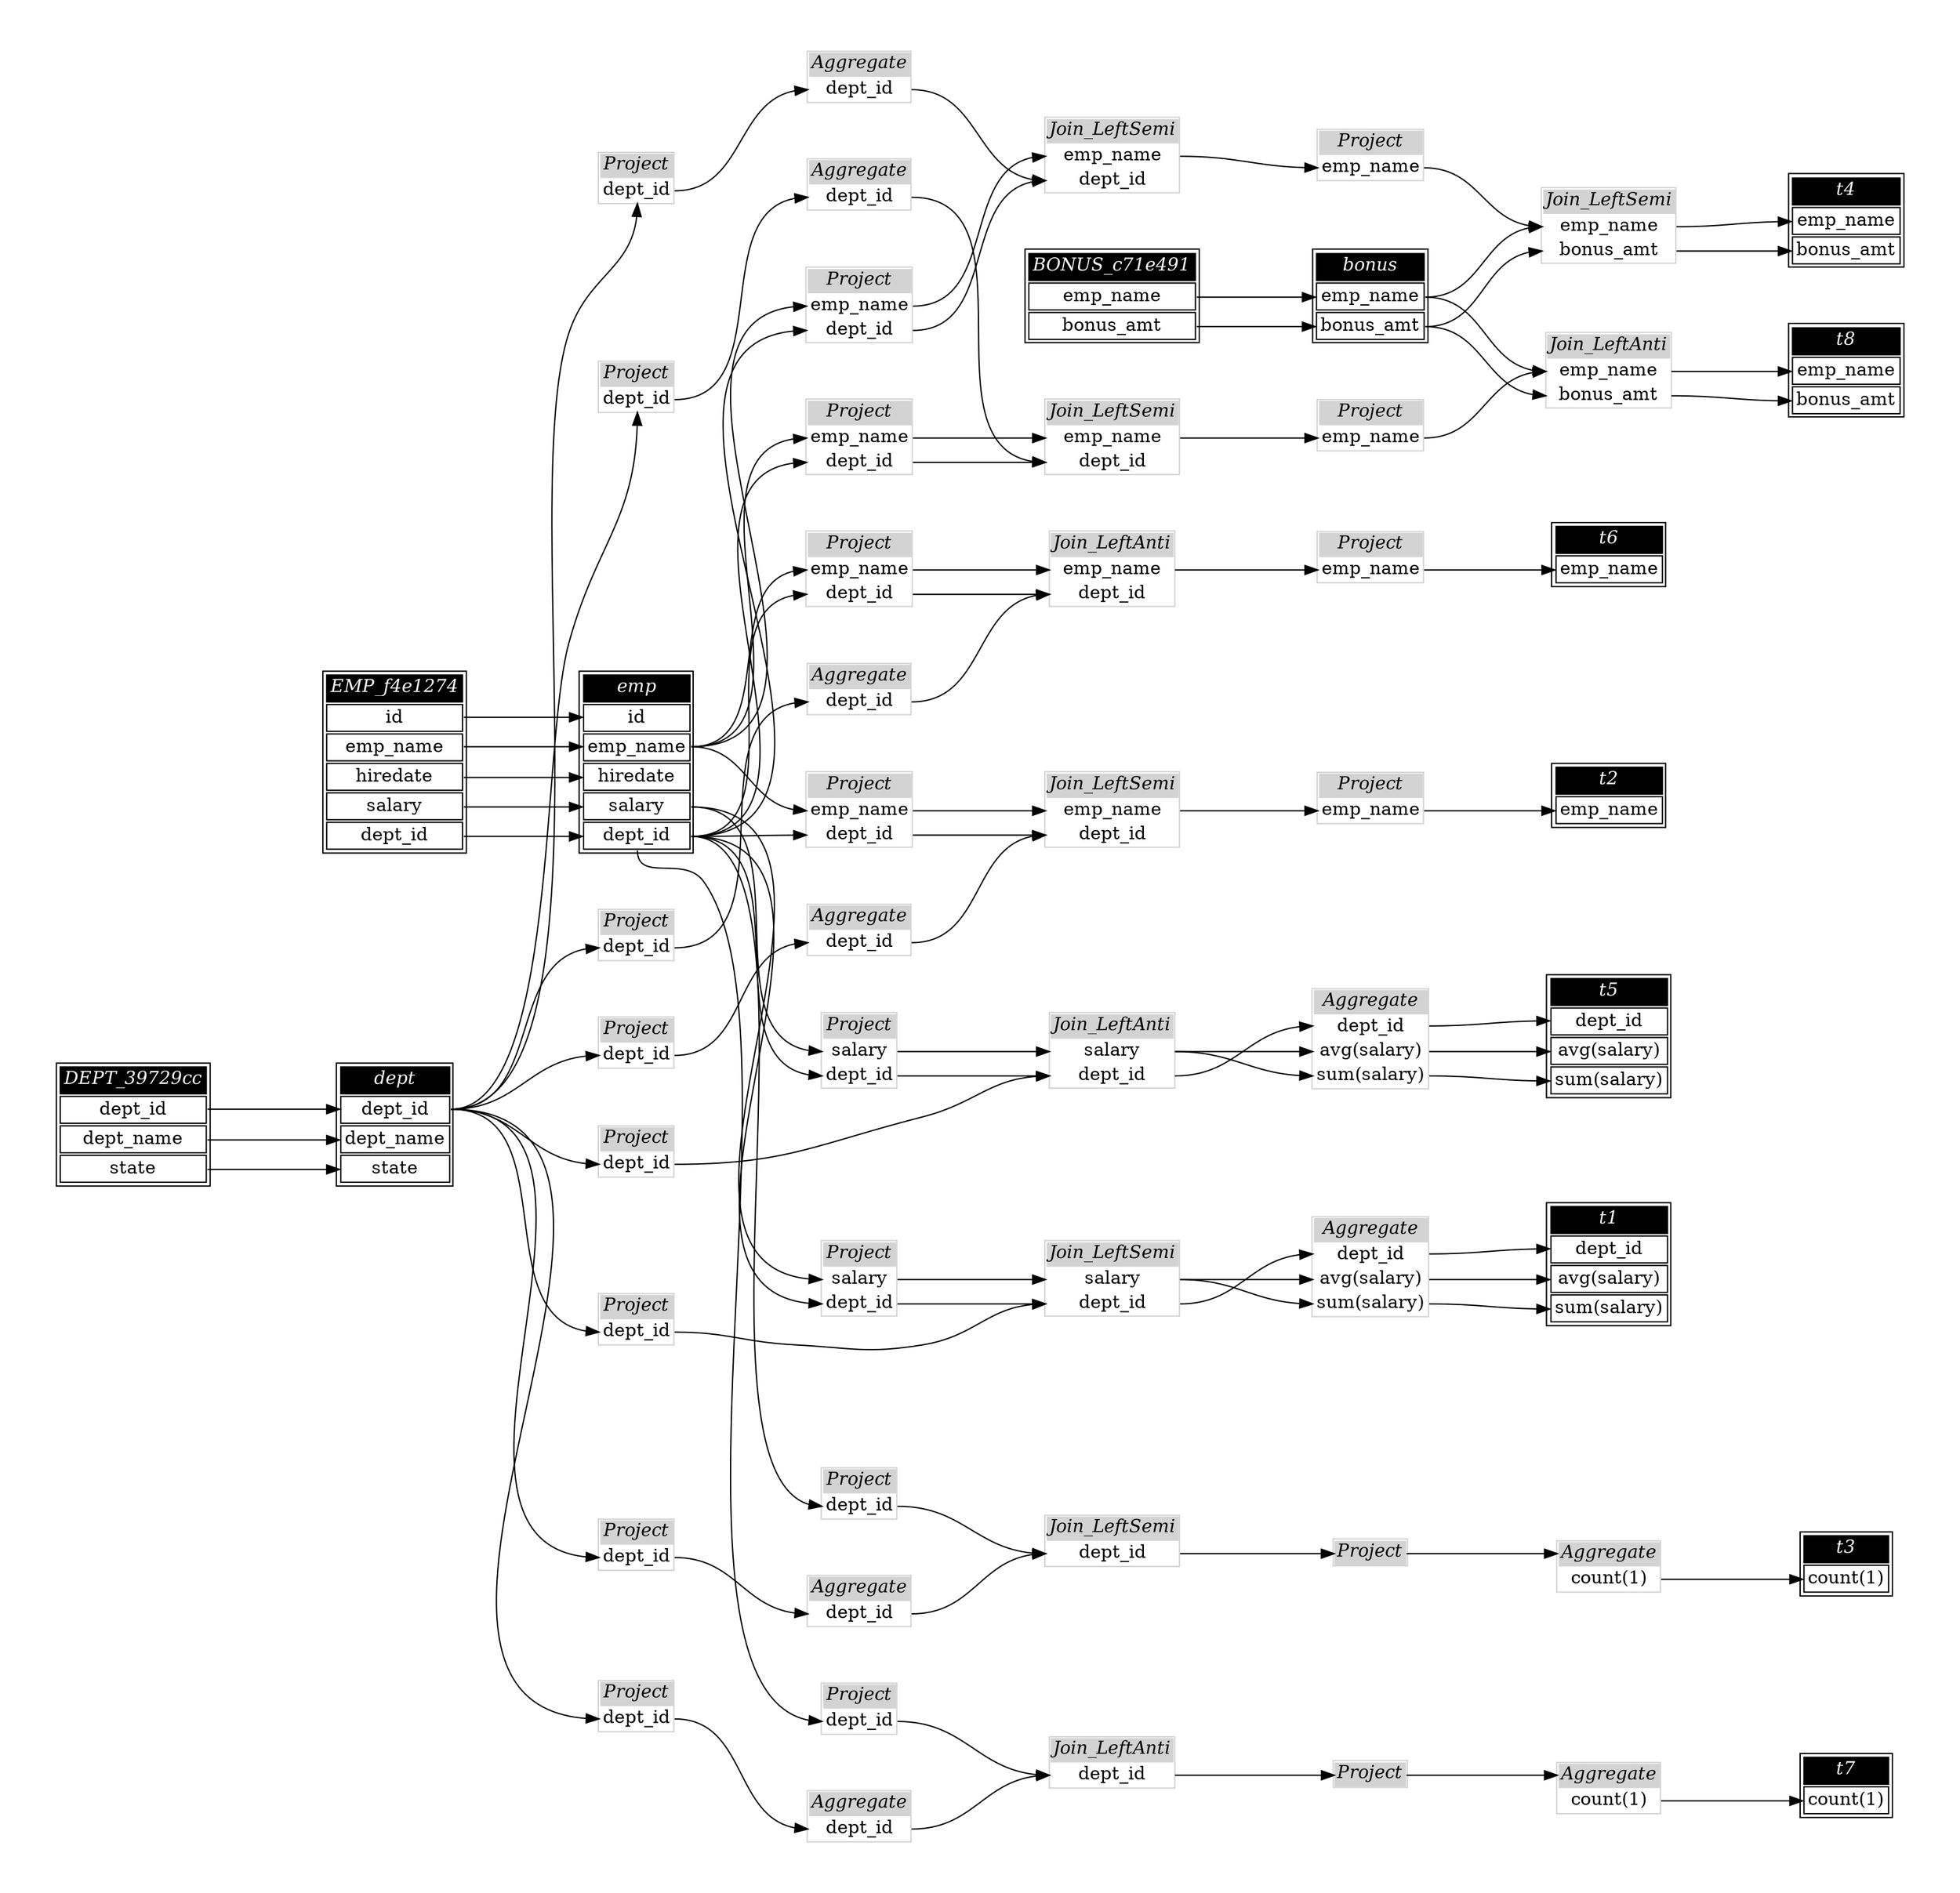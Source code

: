 // Automatically generated by SQLFlowTestSuite


digraph {
  graph [pad="0.5" nodesep="0.5" ranksep="1" fontname="Helvetica" rankdir=LR];
  node [shape=plaintext]

  
"Aggregate_0394432" [label=<
<table color="lightgray" border="1" cellborder="0" cellspacing="0">
  <tr><td bgcolor="lightgray" port="nodeName"><i>Aggregate</i></td></tr>
  <tr><td port="0">count(1)</td></tr>
</table>>];
     

"Aggregate_1be4d7c" [label=<
<table color="lightgray" border="1" cellborder="0" cellspacing="0">
  <tr><td bgcolor="lightgray" port="nodeName"><i>Aggregate</i></td></tr>
  <tr><td port="0">dept_id</td></tr>
</table>>];
     

"Aggregate_5ae05dd" [label=<
<table color="lightgray" border="1" cellborder="0" cellspacing="0">
  <tr><td bgcolor="lightgray" port="nodeName"><i>Aggregate</i></td></tr>
  <tr><td port="0">dept_id</td></tr>
</table>>];
     

"Aggregate_9ccdb8c" [label=<
<table color="lightgray" border="1" cellborder="0" cellspacing="0">
  <tr><td bgcolor="lightgray" port="nodeName"><i>Aggregate</i></td></tr>
  <tr><td port="0">count(1)</td></tr>
</table>>];
     

"Aggregate_9d0b82b" [label=<
<table color="lightgray" border="1" cellborder="0" cellspacing="0">
  <tr><td bgcolor="lightgray" port="nodeName"><i>Aggregate</i></td></tr>
  <tr><td port="0">dept_id</td></tr>
</table>>];
     

"Aggregate_c89735f" [label=<
<table color="lightgray" border="1" cellborder="0" cellspacing="0">
  <tr><td bgcolor="lightgray" port="nodeName"><i>Aggregate</i></td></tr>
  <tr><td port="0">dept_id</td></tr>
<tr><td port="1">avg(salary)</td></tr>
<tr><td port="2">sum(salary)</td></tr>
</table>>];
     

"Aggregate_cb3d3d2" [label=<
<table color="lightgray" border="1" cellborder="0" cellspacing="0">
  <tr><td bgcolor="lightgray" port="nodeName"><i>Aggregate</i></td></tr>
  <tr><td port="0">dept_id</td></tr>
</table>>];
     

"Aggregate_cce65b3" [label=<
<table color="lightgray" border="1" cellborder="0" cellspacing="0">
  <tr><td bgcolor="lightgray" port="nodeName"><i>Aggregate</i></td></tr>
  <tr><td port="0">dept_id</td></tr>
</table>>];
     

"Aggregate_ef54eea" [label=<
<table color="lightgray" border="1" cellborder="0" cellspacing="0">
  <tr><td bgcolor="lightgray" port="nodeName"><i>Aggregate</i></td></tr>
  <tr><td port="0">dept_id</td></tr>
</table>>];
     

"Aggregate_feb003b" [label=<
<table color="lightgray" border="1" cellborder="0" cellspacing="0">
  <tr><td bgcolor="lightgray" port="nodeName"><i>Aggregate</i></td></tr>
  <tr><td port="0">dept_id</td></tr>
<tr><td port="1">avg(salary)</td></tr>
<tr><td port="2">sum(salary)</td></tr>
</table>>];
     

"BONUS_c71e491" [color="black" label=<
<table>
  <tr><td bgcolor="black" port="nodeName"><i><font color="white">BONUS_c71e491</font></i></td></tr>
  <tr><td port="0">emp_name</td></tr>
<tr><td port="1">bonus_amt</td></tr>
</table>>];
     

"DEPT_39729cc" [color="black" label=<
<table>
  <tr><td bgcolor="black" port="nodeName"><i><font color="white">DEPT_39729cc</font></i></td></tr>
  <tr><td port="0">dept_id</td></tr>
<tr><td port="1">dept_name</td></tr>
<tr><td port="2">state</td></tr>
</table>>];
     

"EMP_f4e1274" [color="black" label=<
<table>
  <tr><td bgcolor="black" port="nodeName"><i><font color="white">EMP_f4e1274</font></i></td></tr>
  <tr><td port="0">id</td></tr>
<tr><td port="1">emp_name</td></tr>
<tr><td port="2">hiredate</td></tr>
<tr><td port="3">salary</td></tr>
<tr><td port="4">dept_id</td></tr>
</table>>];
     

"Join_LeftAnti_42c5c44" [label=<
<table color="lightgray" border="1" cellborder="0" cellspacing="0">
  <tr><td bgcolor="lightgray" port="nodeName"><i>Join_LeftAnti</i></td></tr>
  <tr><td port="0">dept_id</td></tr>
</table>>];
     

"Join_LeftAnti_5c34161" [label=<
<table color="lightgray" border="1" cellborder="0" cellspacing="0">
  <tr><td bgcolor="lightgray" port="nodeName"><i>Join_LeftAnti</i></td></tr>
  <tr><td port="0">emp_name</td></tr>
<tr><td port="1">bonus_amt</td></tr>
</table>>];
     

"Join_LeftAnti_8d4a736" [label=<
<table color="lightgray" border="1" cellborder="0" cellspacing="0">
  <tr><td bgcolor="lightgray" port="nodeName"><i>Join_LeftAnti</i></td></tr>
  <tr><td port="0">emp_name</td></tr>
<tr><td port="1">dept_id</td></tr>
</table>>];
     

"Join_LeftAnti_fdd9262" [label=<
<table color="lightgray" border="1" cellborder="0" cellspacing="0">
  <tr><td bgcolor="lightgray" port="nodeName"><i>Join_LeftAnti</i></td></tr>
  <tr><td port="0">salary</td></tr>
<tr><td port="1">dept_id</td></tr>
</table>>];
     

"Join_LeftSemi_0c9123c" [label=<
<table color="lightgray" border="1" cellborder="0" cellspacing="0">
  <tr><td bgcolor="lightgray" port="nodeName"><i>Join_LeftSemi</i></td></tr>
  <tr><td port="0">emp_name</td></tr>
<tr><td port="1">bonus_amt</td></tr>
</table>>];
     

"Join_LeftSemi_35c8ebc" [label=<
<table color="lightgray" border="1" cellborder="0" cellspacing="0">
  <tr><td bgcolor="lightgray" port="nodeName"><i>Join_LeftSemi</i></td></tr>
  <tr><td port="0">emp_name</td></tr>
<tr><td port="1">dept_id</td></tr>
</table>>];
     

"Join_LeftSemi_4ad3743" [label=<
<table color="lightgray" border="1" cellborder="0" cellspacing="0">
  <tr><td bgcolor="lightgray" port="nodeName"><i>Join_LeftSemi</i></td></tr>
  <tr><td port="0">emp_name</td></tr>
<tr><td port="1">dept_id</td></tr>
</table>>];
     

"Join_LeftSemi_52450bf" [label=<
<table color="lightgray" border="1" cellborder="0" cellspacing="0">
  <tr><td bgcolor="lightgray" port="nodeName"><i>Join_LeftSemi</i></td></tr>
  <tr><td port="0">emp_name</td></tr>
<tr><td port="1">dept_id</td></tr>
</table>>];
     

"Join_LeftSemi_cbaea5e" [label=<
<table color="lightgray" border="1" cellborder="0" cellspacing="0">
  <tr><td bgcolor="lightgray" port="nodeName"><i>Join_LeftSemi</i></td></tr>
  <tr><td port="0">salary</td></tr>
<tr><td port="1">dept_id</td></tr>
</table>>];
     

"Join_LeftSemi_d7d7307" [label=<
<table color="lightgray" border="1" cellborder="0" cellspacing="0">
  <tr><td bgcolor="lightgray" port="nodeName"><i>Join_LeftSemi</i></td></tr>
  <tr><td port="0">dept_id</td></tr>
</table>>];
     

"Project_04fefee" [label=<
<table color="lightgray" border="1" cellborder="0" cellspacing="0">
  <tr><td bgcolor="lightgray" port="nodeName"><i>Project</i></td></tr>
  <tr><td port="0">dept_id</td></tr>
</table>>];
     

"Project_0670f99" [label=<
<table color="lightgray" border="1" cellborder="0" cellspacing="0">
  <tr><td bgcolor="lightgray" port="nodeName"><i>Project</i></td></tr>
  <tr><td port="0">dept_id</td></tr>
</table>>];
     

"Project_082259c" [label=<
<table color="lightgray" border="1" cellborder="0" cellspacing="0">
  <tr><td bgcolor="lightgray" port="nodeName"><i>Project</i></td></tr>
  <tr><td port="0">emp_name</td></tr>
</table>>];
     

"Project_0ad5daf" [label=<
<table color="lightgray" border="1" cellborder="0" cellspacing="0">
  <tr><td bgcolor="lightgray" port="nodeName"><i>Project</i></td></tr>
  <tr><td port="0">dept_id</td></tr>
</table>>];
     

"Project_287c18c" [label=<
<table color="lightgray" border="1" cellborder="0" cellspacing="0">
  <tr><td bgcolor="lightgray" port="nodeName"><i>Project</i></td></tr>
  <tr><td port="0">salary</td></tr>
<tr><td port="1">dept_id</td></tr>
</table>>];
     

"Project_5dd37b7" [label=<
<table color="lightgray" border="1" cellborder="0" cellspacing="0">
  <tr><td bgcolor="lightgray" port="nodeName"><i>Project</i></td></tr>
  <tr><td port="0">emp_name</td></tr>
</table>>];
     

"Project_6845c03" [label=<
<table color="lightgray" border="1" cellborder="0" cellspacing="0">
  <tr><td bgcolor="lightgray" port="nodeName"><i>Project</i></td></tr>
  
</table>>];
     

"Project_6c2d3cb" [label=<
<table color="lightgray" border="1" cellborder="0" cellspacing="0">
  <tr><td bgcolor="lightgray" port="nodeName"><i>Project</i></td></tr>
  <tr><td port="0">dept_id</td></tr>
</table>>];
     

"Project_7036df0" [label=<
<table color="lightgray" border="1" cellborder="0" cellspacing="0">
  <tr><td bgcolor="lightgray" port="nodeName"><i>Project</i></td></tr>
  <tr><td port="0">dept_id</td></tr>
</table>>];
     

"Project_81fb2ea" [label=<
<table color="lightgray" border="1" cellborder="0" cellspacing="0">
  <tr><td bgcolor="lightgray" port="nodeName"><i>Project</i></td></tr>
  <tr><td port="0">dept_id</td></tr>
</table>>];
     

"Project_86b387b" [label=<
<table color="lightgray" border="1" cellborder="0" cellspacing="0">
  <tr><td bgcolor="lightgray" port="nodeName"><i>Project</i></td></tr>
  <tr><td port="0">emp_name</td></tr>
</table>>];
     

"Project_8aff8fa" [label=<
<table color="lightgray" border="1" cellborder="0" cellspacing="0">
  <tr><td bgcolor="lightgray" port="nodeName"><i>Project</i></td></tr>
  <tr><td port="0">dept_id</td></tr>
</table>>];
     

"Project_8e002fa" [label=<
<table color="lightgray" border="1" cellborder="0" cellspacing="0">
  <tr><td bgcolor="lightgray" port="nodeName"><i>Project</i></td></tr>
  <tr><td port="0">dept_id</td></tr>
</table>>];
     

"Project_918c19b" [label=<
<table color="lightgray" border="1" cellborder="0" cellspacing="0">
  <tr><td bgcolor="lightgray" port="nodeName"><i>Project</i></td></tr>
  <tr><td port="0">emp_name</td></tr>
<tr><td port="1">dept_id</td></tr>
</table>>];
     

"Project_982edf5" [label=<
<table color="lightgray" border="1" cellborder="0" cellspacing="0">
  <tr><td bgcolor="lightgray" port="nodeName"><i>Project</i></td></tr>
  <tr><td port="0">emp_name</td></tr>
<tr><td port="1">dept_id</td></tr>
</table>>];
     

"Project_9cba997" [label=<
<table color="lightgray" border="1" cellborder="0" cellspacing="0">
  <tr><td bgcolor="lightgray" port="nodeName"><i>Project</i></td></tr>
  <tr><td port="0">dept_id</td></tr>
</table>>];
     

"Project_a62eba4" [label=<
<table color="lightgray" border="1" cellborder="0" cellspacing="0">
  <tr><td bgcolor="lightgray" port="nodeName"><i>Project</i></td></tr>
  <tr><td port="0">dept_id</td></tr>
</table>>];
     

"Project_bbe9f20" [label=<
<table color="lightgray" border="1" cellborder="0" cellspacing="0">
  <tr><td bgcolor="lightgray" port="nodeName"><i>Project</i></td></tr>
  <tr><td port="0">emp_name</td></tr>
<tr><td port="1">dept_id</td></tr>
</table>>];
     

"Project_c224077" [label=<
<table color="lightgray" border="1" cellborder="0" cellspacing="0">
  <tr><td bgcolor="lightgray" port="nodeName"><i>Project</i></td></tr>
  <tr><td port="0">emp_name</td></tr>
<tr><td port="1">dept_id</td></tr>
</table>>];
     

"Project_dccb0a5" [label=<
<table color="lightgray" border="1" cellborder="0" cellspacing="0">
  <tr><td bgcolor="lightgray" port="nodeName"><i>Project</i></td></tr>
  <tr><td port="0">salary</td></tr>
<tr><td port="1">dept_id</td></tr>
</table>>];
     

"Project_ed2d163" [label=<
<table color="lightgray" border="1" cellborder="0" cellspacing="0">
  <tr><td bgcolor="lightgray" port="nodeName"><i>Project</i></td></tr>
  
</table>>];
     

"Project_ee0bab0" [label=<
<table color="lightgray" border="1" cellborder="0" cellspacing="0">
  <tr><td bgcolor="lightgray" port="nodeName"><i>Project</i></td></tr>
  <tr><td port="0">emp_name</td></tr>
</table>>];
     

"bonus" [color="black" label=<
<table>
  <tr><td bgcolor="black" port="nodeName"><i><font color="white">bonus</font></i></td></tr>
  <tr><td port="0">emp_name</td></tr>
<tr><td port="1">bonus_amt</td></tr>
</table>>];
     

"dept" [color="black" label=<
<table>
  <tr><td bgcolor="black" port="nodeName"><i><font color="white">dept</font></i></td></tr>
  <tr><td port="0">dept_id</td></tr>
<tr><td port="1">dept_name</td></tr>
<tr><td port="2">state</td></tr>
</table>>];
     

"emp" [color="black" label=<
<table>
  <tr><td bgcolor="black" port="nodeName"><i><font color="white">emp</font></i></td></tr>
  <tr><td port="0">id</td></tr>
<tr><td port="1">emp_name</td></tr>
<tr><td port="2">hiredate</td></tr>
<tr><td port="3">salary</td></tr>
<tr><td port="4">dept_id</td></tr>
</table>>];
     

"t1" [color="black" label=<
<table>
  <tr><td bgcolor="black" port="nodeName"><i><font color="white">t1</font></i></td></tr>
  <tr><td port="0">dept_id</td></tr>
<tr><td port="1">avg(salary)</td></tr>
<tr><td port="2">sum(salary)</td></tr>
</table>>];
     

"t2" [color="black" label=<
<table>
  <tr><td bgcolor="black" port="nodeName"><i><font color="white">t2</font></i></td></tr>
  <tr><td port="0">emp_name</td></tr>
</table>>];
     

"t3" [color="black" label=<
<table>
  <tr><td bgcolor="black" port="nodeName"><i><font color="white">t3</font></i></td></tr>
  <tr><td port="0">count(1)</td></tr>
</table>>];
     

"t4" [color="black" label=<
<table>
  <tr><td bgcolor="black" port="nodeName"><i><font color="white">t4</font></i></td></tr>
  <tr><td port="0">emp_name</td></tr>
<tr><td port="1">bonus_amt</td></tr>
</table>>];
     

"t5" [color="black" label=<
<table>
  <tr><td bgcolor="black" port="nodeName"><i><font color="white">t5</font></i></td></tr>
  <tr><td port="0">dept_id</td></tr>
<tr><td port="1">avg(salary)</td></tr>
<tr><td port="2">sum(salary)</td></tr>
</table>>];
     

"t6" [color="black" label=<
<table>
  <tr><td bgcolor="black" port="nodeName"><i><font color="white">t6</font></i></td></tr>
  <tr><td port="0">emp_name</td></tr>
</table>>];
     

"t7" [color="black" label=<
<table>
  <tr><td bgcolor="black" port="nodeName"><i><font color="white">t7</font></i></td></tr>
  <tr><td port="0">count(1)</td></tr>
</table>>];
     

"t8" [color="black" label=<
<table>
  <tr><td bgcolor="black" port="nodeName"><i><font color="white">t8</font></i></td></tr>
  <tr><td port="0">emp_name</td></tr>
<tr><td port="1">bonus_amt</td></tr>
</table>>];
     
  "Aggregate_0394432":0 -> "t3":0;
"Aggregate_1be4d7c":0 -> "Join_LeftSemi_4ad3743":1;
"Aggregate_5ae05dd":0 -> "Join_LeftSemi_d7d7307":0;
"Aggregate_9ccdb8c":0 -> "t7":0;
"Aggregate_9d0b82b":0 -> "Join_LeftAnti_42c5c44":0;
"Aggregate_c89735f":0 -> "t1":0;
"Aggregate_c89735f":1 -> "t1":1;
"Aggregate_c89735f":2 -> "t1":2;
"Aggregate_cb3d3d2":0 -> "Join_LeftAnti_8d4a736":1;
"Aggregate_cce65b3":0 -> "Join_LeftSemi_52450bf":1;
"Aggregate_ef54eea":0 -> "Join_LeftSemi_35c8ebc":1;
"Aggregate_feb003b":0 -> "t5":0;
"Aggregate_feb003b":1 -> "t5":1;
"Aggregate_feb003b":2 -> "t5":2;
"BONUS_c71e491":0 -> "bonus":0;
"BONUS_c71e491":1 -> "bonus":1;
"DEPT_39729cc":0 -> "dept":0;
"DEPT_39729cc":1 -> "dept":1;
"DEPT_39729cc":2 -> "dept":2;
"EMP_f4e1274":0 -> "emp":0;
"EMP_f4e1274":1 -> "emp":1;
"EMP_f4e1274":2 -> "emp":2;
"EMP_f4e1274":3 -> "emp":3;
"EMP_f4e1274":4 -> "emp":4;
"Join_LeftAnti_42c5c44":0 -> "Project_6845c03":nodeName;
"Join_LeftAnti_5c34161":0 -> "t8":0;
"Join_LeftAnti_5c34161":1 -> "t8":1;
"Join_LeftAnti_8d4a736":0 -> "Project_ee0bab0":0;
"Join_LeftAnti_fdd9262":0 -> "Aggregate_feb003b":1;
"Join_LeftAnti_fdd9262":0 -> "Aggregate_feb003b":2;
"Join_LeftAnti_fdd9262":1 -> "Aggregate_feb003b":0;
"Join_LeftSemi_0c9123c":0 -> "t4":0;
"Join_LeftSemi_0c9123c":1 -> "t4":1;
"Join_LeftSemi_35c8ebc":0 -> "Project_5dd37b7":0;
"Join_LeftSemi_4ad3743":0 -> "Project_86b387b":0;
"Join_LeftSemi_52450bf":0 -> "Project_082259c":0;
"Join_LeftSemi_cbaea5e":0 -> "Aggregate_c89735f":1;
"Join_LeftSemi_cbaea5e":0 -> "Aggregate_c89735f":2;
"Join_LeftSemi_cbaea5e":1 -> "Aggregate_c89735f":0;
"Join_LeftSemi_d7d7307":0 -> "Project_ed2d163":nodeName;
"Project_04fefee":0 -> "Aggregate_1be4d7c":0;
"Project_0670f99":0 -> "Aggregate_5ae05dd":0;
"Project_082259c":0 -> "t2":0;
"Project_0ad5daf":0 -> "Aggregate_cce65b3":0;
"Project_287c18c":0 -> "Join_LeftSemi_cbaea5e":0;
"Project_287c18c":1 -> "Join_LeftSemi_cbaea5e":1;
"Project_5dd37b7":0 -> "Join_LeftAnti_5c34161":0;
"Project_6845c03":nodeName -> "Aggregate_9ccdb8c":nodeName;
"Project_6c2d3cb":0 -> "Join_LeftAnti_42c5c44":0;
"Project_7036df0":0 -> "Join_LeftSemi_d7d7307":0;
"Project_81fb2ea":0 -> "Join_LeftAnti_fdd9262":1;
"Project_86b387b":0 -> "Join_LeftSemi_0c9123c":0;
"Project_8aff8fa":0 -> "Aggregate_9d0b82b":0;
"Project_8e002fa":0 -> "Aggregate_ef54eea":0;
"Project_918c19b":0 -> "Join_LeftSemi_4ad3743":0;
"Project_918c19b":1 -> "Join_LeftSemi_4ad3743":1;
"Project_982edf5":0 -> "Join_LeftAnti_8d4a736":0;
"Project_982edf5":1 -> "Join_LeftAnti_8d4a736":1;
"Project_9cba997":0 -> "Join_LeftSemi_cbaea5e":1;
"Project_a62eba4":0 -> "Aggregate_cb3d3d2":0;
"Project_bbe9f20":0 -> "Join_LeftSemi_52450bf":0;
"Project_bbe9f20":1 -> "Join_LeftSemi_52450bf":1;
"Project_c224077":0 -> "Join_LeftSemi_35c8ebc":0;
"Project_c224077":1 -> "Join_LeftSemi_35c8ebc":1;
"Project_dccb0a5":0 -> "Join_LeftAnti_fdd9262":0;
"Project_dccb0a5":1 -> "Join_LeftAnti_fdd9262":1;
"Project_ed2d163":nodeName -> "Aggregate_0394432":nodeName;
"Project_ee0bab0":0 -> "t6":0;
"bonus":0 -> "Join_LeftAnti_5c34161":0;
"bonus":0 -> "Join_LeftSemi_0c9123c":0;
"bonus":1 -> "Join_LeftAnti_5c34161":1;
"bonus":1 -> "Join_LeftSemi_0c9123c":1;
"dept":0 -> "Project_04fefee":0;
"dept":0 -> "Project_0670f99":0;
"dept":0 -> "Project_0ad5daf":0;
"dept":0 -> "Project_81fb2ea":0;
"dept":0 -> "Project_8aff8fa":0;
"dept":0 -> "Project_8e002fa":0;
"dept":0 -> "Project_9cba997":0;
"dept":0 -> "Project_a62eba4":0;
"emp":1 -> "Project_918c19b":0;
"emp":1 -> "Project_982edf5":0;
"emp":1 -> "Project_bbe9f20":0;
"emp":1 -> "Project_c224077":0;
"emp":3 -> "Project_287c18c":0;
"emp":3 -> "Project_dccb0a5":0;
"emp":4 -> "Project_287c18c":1;
"emp":4 -> "Project_6c2d3cb":0;
"emp":4 -> "Project_7036df0":0;
"emp":4 -> "Project_918c19b":1;
"emp":4 -> "Project_982edf5":1;
"emp":4 -> "Project_bbe9f20":1;
"emp":4 -> "Project_c224077":1;
"emp":4 -> "Project_dccb0a5":1;
}
       